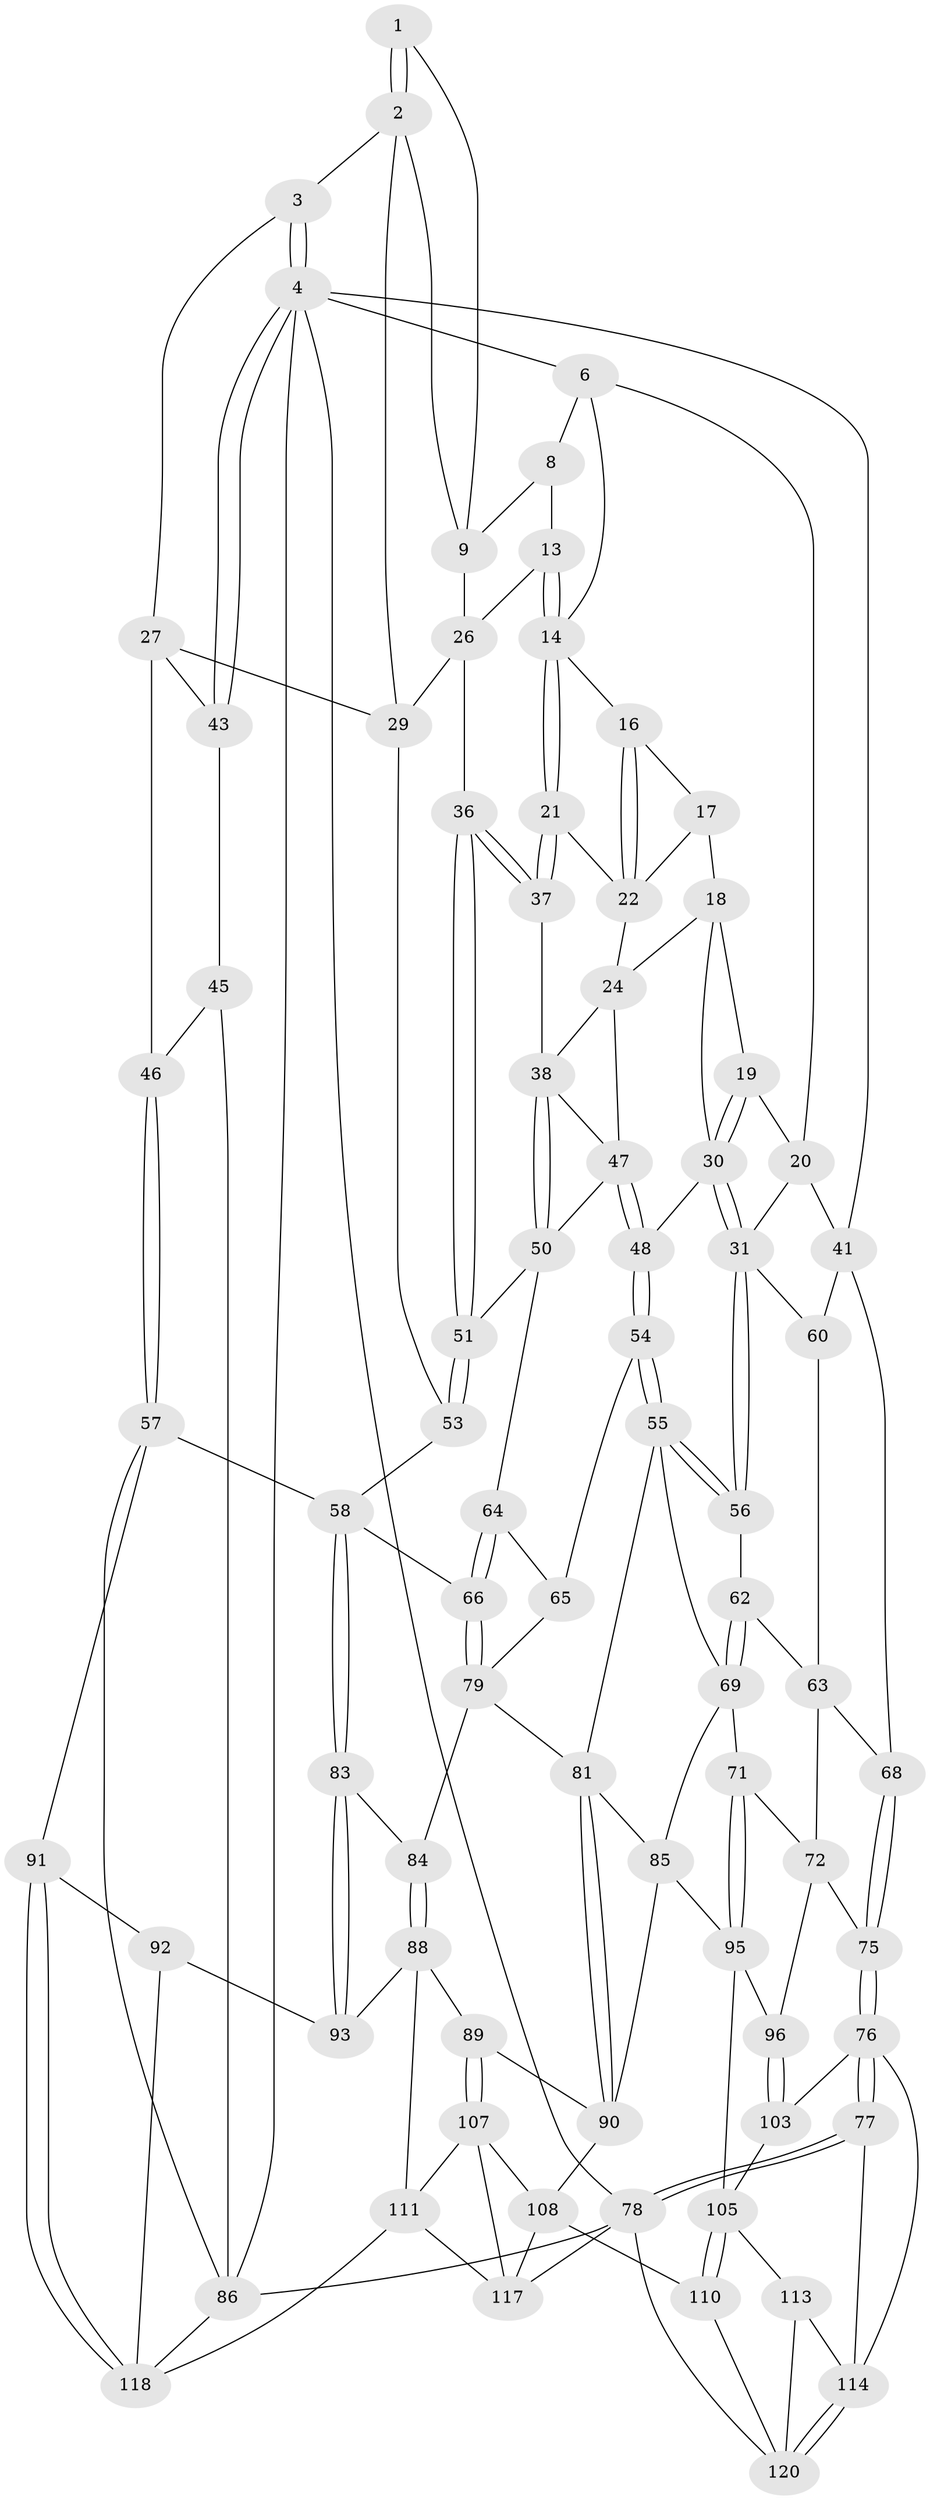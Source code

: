 // Generated by graph-tools (version 1.1) at 2025/24/03/03/25 07:24:36]
// undirected, 78 vertices, 175 edges
graph export_dot {
graph [start="1"]
  node [color=gray90,style=filled];
  1 [pos="+0.8279957352879047+0"];
  2 [pos="+1+0",super="+11"];
  3 [pos="+1+0"];
  4 [pos="+1+0",super="+5"];
  6 [pos="+0+0",super="+7"];
  8 [pos="+0.5712934761875265+0",super="+10"];
  9 [pos="+0.7197192949656626+0.012816088765056292",super="+12"];
  13 [pos="+0.5824198152259408+0.11616467793636044"];
  14 [pos="+0.5237266880328136+0.13707614392858733",super="+15"];
  16 [pos="+0.3071596266900198+0"];
  17 [pos="+0.3031531118113597+0"];
  18 [pos="+0.273190041725157+0.047750371661345076",super="+25"];
  19 [pos="+0.1587529759478202+0.15290526658701203"];
  20 [pos="+0.12747239292746823+0.14764022936247345",super="+33"];
  21 [pos="+0.5183733447108071+0.1466128074597074"];
  22 [pos="+0.4157787539567377+0.1612453712460833",super="+23"];
  24 [pos="+0.37023482164818844+0.21108576643657162",super="+40"];
  26 [pos="+0.6395989256990238+0.14794126312552058",super="+35"];
  27 [pos="+0.9024886989674986+0.21364697122548826",super="+28"];
  29 [pos="+0.7868683387713381+0.22094739175054284",super="+42"];
  30 [pos="+0.21259063248233695+0.23879333979571396",super="+34"];
  31 [pos="+0.11915086296003792+0.29555167944042754",super="+32"];
  36 [pos="+0.5914657269754832+0.2699964794036785"];
  37 [pos="+0.51513752671685+0.21402467032286598"];
  38 [pos="+0.47794785299551884+0.25558907589575863",super="+39"];
  41 [pos="+0+0.11094732230168038",super="+61"];
  43 [pos="+1+0.24395629700276425",super="+44"];
  45 [pos="+1+0.4545351384900408",super="+74"];
  46 [pos="+0.9797760307289453+0.46019395066403274"];
  47 [pos="+0.3469280683316176+0.3564384873635274",super="+49"];
  48 [pos="+0.3028655830688191+0.3877950274560854"];
  50 [pos="+0.5038808330344694+0.3625469741242459",super="+52"];
  51 [pos="+0.6131065935066783+0.3196781420009891"];
  53 [pos="+0.7292242159420645+0.3466975936901975"];
  54 [pos="+0.2977226704882188+0.4100062301548572"];
  55 [pos="+0.29184429419859353+0.4141334932185446",super="+73"];
  56 [pos="+0.1354428648944181+0.32244620088515935"];
  57 [pos="+0.8844536203793348+0.5030351927824723",super="+87"];
  58 [pos="+0.8093351541646135+0.5004116563209807",super="+59"];
  60 [pos="+0.021813149078979868+0.4077260978776491"];
  62 [pos="+0.12877339100030594+0.444885392469818"];
  63 [pos="+0.07884328360976307+0.44284842152360526",super="+67"];
  64 [pos="+0.5160257513466334+0.3877841162917319"];
  65 [pos="+0.377179176647431+0.44615720312921536"];
  66 [pos="+0.556281415162384+0.4797537680408133"];
  68 [pos="+0+0.6190536363057513"];
  69 [pos="+0.21867060242341296+0.4924818406483817",super="+70"];
  71 [pos="+0.15541824400616328+0.5822468002380725"];
  72 [pos="+0.13529023407070967+0.586639374144189",super="+94"];
  75 [pos="+0+0.6384208609618703"];
  76 [pos="+0+0.7074244696566335",super="+104"];
  77 [pos="+0+1"];
  78 [pos="+0+1",super="+121"];
  79 [pos="+0.5409439005533317+0.5372118928590356",super="+80"];
  81 [pos="+0.418917413333248+0.6486743709704268",super="+82"];
  83 [pos="+0.7316305915273411+0.6093250132286696"];
  84 [pos="+0.6116203436835562+0.5863150173330384"];
  85 [pos="+0.3047371998242535+0.6999614340305342",super="+97"];
  86 [pos="+1+0.8616810349577636",super="+99"];
  88 [pos="+0.5412462448156531+0.7520870996945931",super="+101"];
  89 [pos="+0.49743746702551045+0.7239440786408368"];
  90 [pos="+0.4245300634470699+0.6562665988371251",super="+102"];
  91 [pos="+0.8495004372725661+0.7831379434407579"];
  92 [pos="+0.833584835578512+0.7731067531541929",super="+116"];
  93 [pos="+0.7326970473212948+0.6679283953391616",super="+100"];
  95 [pos="+0.1837401050897097+0.7158764571607411",super="+98"];
  96 [pos="+0.07942560881480128+0.7249820600668946"];
  103 [pos="+0.0872237016937663+0.7942364200641431"];
  105 [pos="+0.2315455770017734+0.8300198621743918",super="+106"];
  107 [pos="+0.3970734482766978+0.8364896005307637",super="+112"];
  108 [pos="+0.386870694710033+0.832700487902491",super="+109"];
  110 [pos="+0.24600093200801137+0.8566269084418264"];
  111 [pos="+0.5183772841379513+0.9028496578900594",super="+123"];
  113 [pos="+0.115325092549467+0.8871872312307022"];
  114 [pos="+0.07319094786422167+0.8729149641683969",super="+115"];
  117 [pos="+0.32928651531461156+0.9487468952243022",super="+124"];
  118 [pos="+0.7872835608120446+1",super="+119"];
  120 [pos="+0.0729134784665496+1",super="+122"];
  1 -- 2;
  1 -- 2;
  1 -- 9;
  2 -- 3;
  2 -- 29;
  2 -- 9;
  3 -- 4;
  3 -- 4;
  3 -- 27;
  4 -- 43;
  4 -- 43;
  4 -- 86;
  4 -- 41;
  4 -- 6;
  4 -- 78;
  6 -- 20;
  6 -- 8;
  6 -- 14;
  8 -- 9;
  8 -- 13;
  9 -- 26;
  13 -- 14;
  13 -- 14;
  13 -- 26;
  14 -- 21;
  14 -- 21;
  14 -- 16;
  16 -- 17;
  16 -- 22;
  16 -- 22;
  17 -- 18;
  17 -- 22;
  18 -- 19;
  18 -- 24;
  18 -- 30;
  19 -- 20;
  19 -- 30;
  19 -- 30;
  20 -- 41;
  20 -- 31;
  21 -- 22;
  21 -- 37;
  21 -- 37;
  22 -- 24;
  24 -- 38;
  24 -- 47;
  26 -- 36;
  26 -- 29;
  27 -- 29;
  27 -- 46;
  27 -- 43;
  29 -- 53;
  30 -- 31;
  30 -- 31;
  30 -- 48;
  31 -- 56;
  31 -- 56;
  31 -- 60;
  36 -- 37;
  36 -- 37;
  36 -- 51;
  36 -- 51;
  37 -- 38;
  38 -- 50;
  38 -- 50;
  38 -- 47;
  41 -- 60;
  41 -- 68;
  43 -- 45 [weight=2];
  45 -- 46;
  45 -- 86;
  46 -- 57;
  46 -- 57;
  47 -- 48;
  47 -- 48;
  47 -- 50;
  48 -- 54;
  48 -- 54;
  50 -- 64;
  50 -- 51;
  51 -- 53;
  51 -- 53;
  53 -- 58;
  54 -- 55;
  54 -- 55;
  54 -- 65;
  55 -- 56;
  55 -- 56;
  55 -- 81;
  55 -- 69;
  56 -- 62;
  57 -- 58;
  57 -- 91;
  57 -- 86;
  58 -- 83;
  58 -- 83;
  58 -- 66;
  60 -- 63;
  62 -- 63;
  62 -- 69;
  62 -- 69;
  63 -- 72;
  63 -- 68;
  64 -- 65;
  64 -- 66;
  64 -- 66;
  65 -- 79;
  66 -- 79;
  66 -- 79;
  68 -- 75;
  68 -- 75;
  69 -- 85;
  69 -- 71;
  71 -- 72;
  71 -- 95;
  71 -- 95;
  72 -- 75;
  72 -- 96;
  75 -- 76;
  75 -- 76;
  76 -- 77;
  76 -- 77;
  76 -- 103;
  76 -- 114;
  77 -- 78;
  77 -- 78;
  77 -- 114;
  78 -- 86;
  78 -- 120;
  78 -- 117;
  79 -- 84;
  79 -- 81;
  81 -- 90;
  81 -- 90;
  81 -- 85;
  83 -- 84;
  83 -- 93;
  83 -- 93;
  84 -- 88;
  84 -- 88;
  85 -- 90;
  85 -- 95;
  86 -- 118;
  88 -- 89;
  88 -- 111;
  88 -- 93;
  89 -- 90;
  89 -- 107;
  89 -- 107;
  90 -- 108;
  91 -- 92;
  91 -- 118;
  91 -- 118;
  92 -- 93 [weight=2];
  92 -- 118;
  95 -- 96;
  95 -- 105;
  96 -- 103;
  96 -- 103;
  103 -- 105;
  105 -- 110;
  105 -- 110;
  105 -- 113;
  107 -- 108;
  107 -- 117;
  107 -- 111;
  108 -- 117;
  108 -- 110;
  110 -- 120;
  111 -- 118;
  111 -- 117;
  113 -- 114;
  113 -- 120;
  114 -- 120;
  114 -- 120;
}
